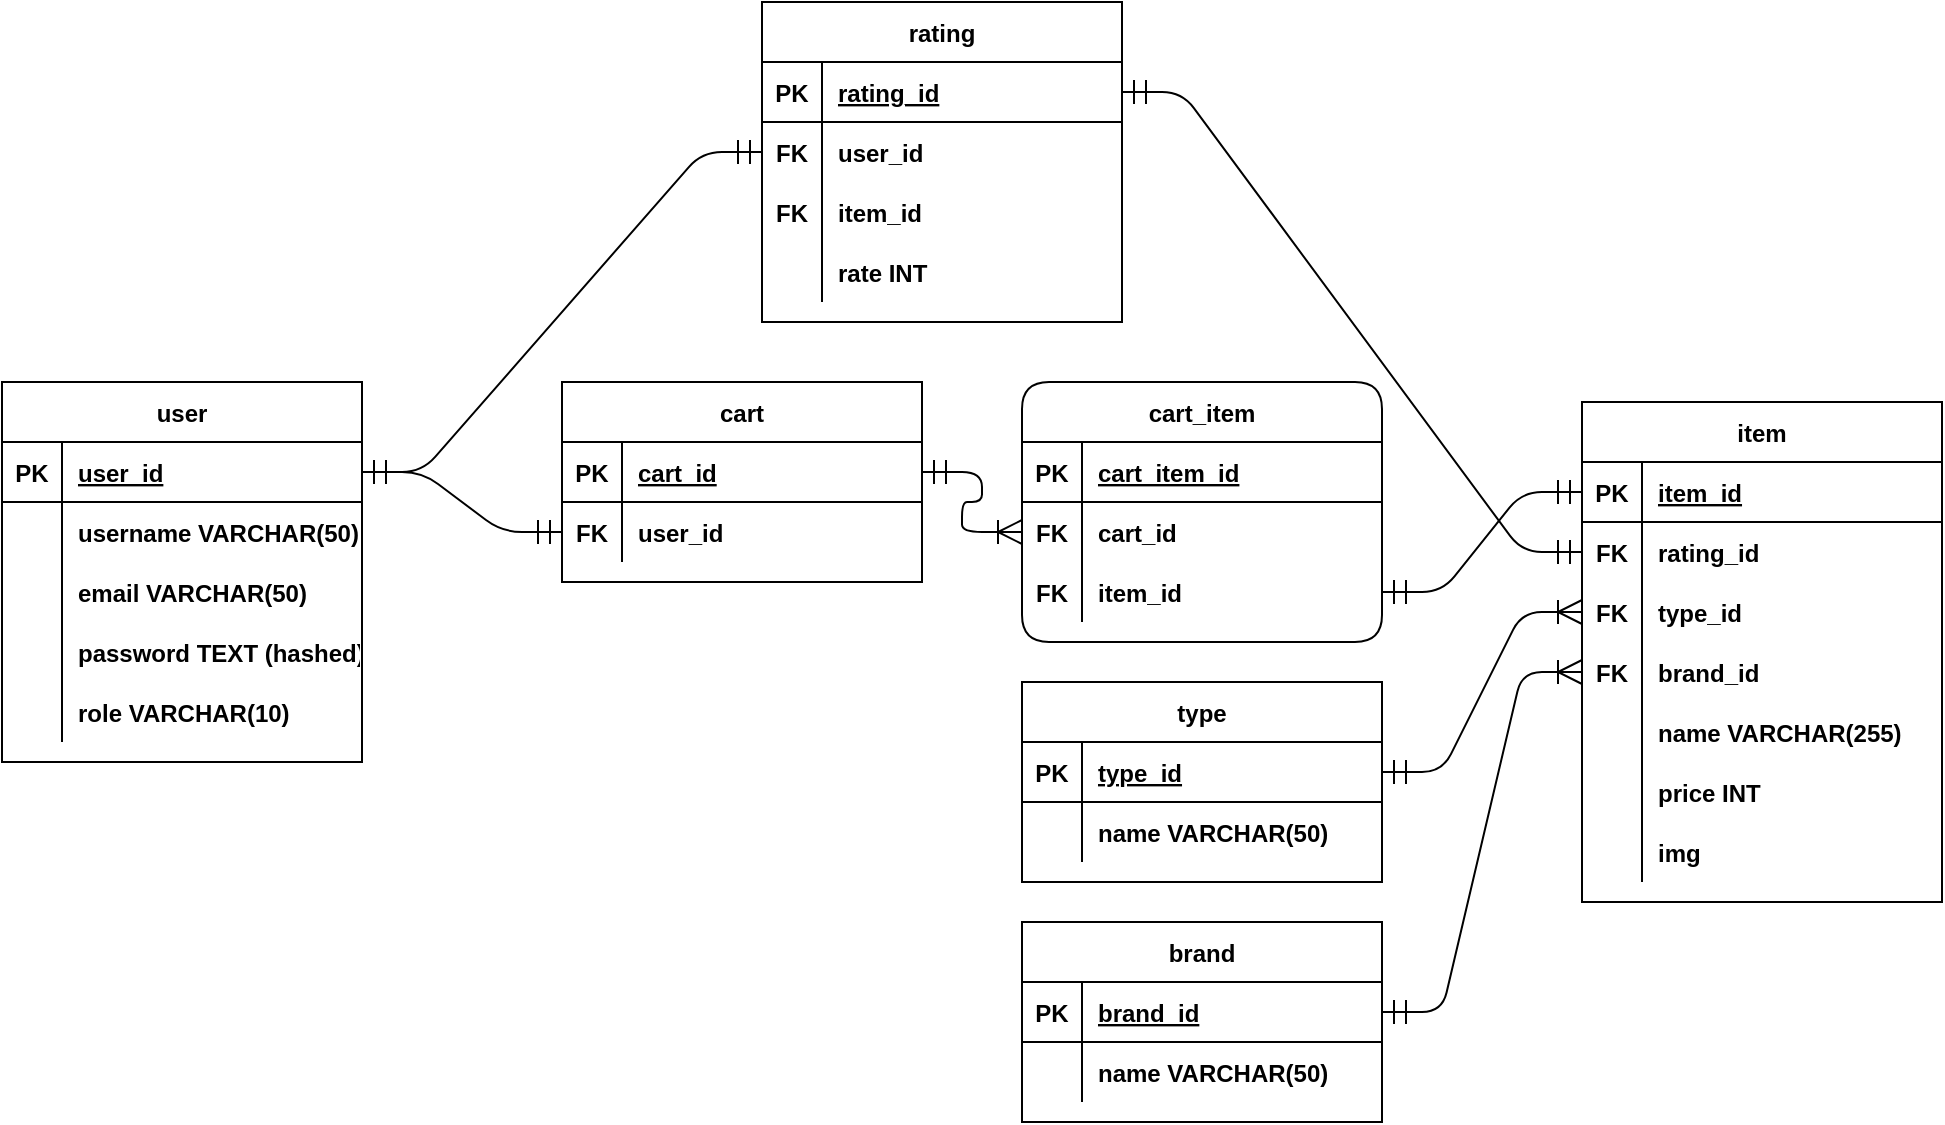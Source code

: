 <mxfile version="20.3.6" type="browser"><diagram id="WquXvHkz-hqeUub7q_C7" name="Page-1"><mxGraphModel dx="1350" dy="794" grid="1" gridSize="10" guides="1" tooltips="1" connect="1" arrows="1" fold="1" page="1" pageScale="1" pageWidth="850" pageHeight="1100" math="0" shadow="0"><root><mxCell id="0"/><mxCell id="1" parent="0"/><mxCell id="UrO9VAjFGuSSHRgfXDkb-71" value="user" style="shape=table;startSize=30;container=1;collapsible=1;childLayout=tableLayout;fixedRows=1;rowLines=0;fontStyle=1;align=center;resizeLast=1;" parent="1" vertex="1"><mxGeometry x="260" y="480" width="180" height="190" as="geometry"/></mxCell><mxCell id="UrO9VAjFGuSSHRgfXDkb-72" value="" style="shape=tableRow;horizontal=0;startSize=0;swimlaneHead=0;swimlaneBody=0;fillColor=none;collapsible=0;dropTarget=0;points=[[0,0.5],[1,0.5]];portConstraint=eastwest;top=0;left=0;right=0;bottom=1;" parent="UrO9VAjFGuSSHRgfXDkb-71" vertex="1"><mxGeometry y="30" width="180" height="30" as="geometry"/></mxCell><mxCell id="UrO9VAjFGuSSHRgfXDkb-73" value="PK" style="shape=partialRectangle;connectable=0;fillColor=none;top=0;left=0;bottom=0;right=0;fontStyle=1;overflow=hidden;" parent="UrO9VAjFGuSSHRgfXDkb-72" vertex="1"><mxGeometry width="30" height="30" as="geometry"><mxRectangle width="30" height="30" as="alternateBounds"/></mxGeometry></mxCell><mxCell id="UrO9VAjFGuSSHRgfXDkb-74" value="user_id" style="shape=partialRectangle;connectable=0;fillColor=none;top=0;left=0;bottom=0;right=0;align=left;spacingLeft=6;fontStyle=5;overflow=hidden;" parent="UrO9VAjFGuSSHRgfXDkb-72" vertex="1"><mxGeometry x="30" width="150" height="30" as="geometry"><mxRectangle width="150" height="30" as="alternateBounds"/></mxGeometry></mxCell><mxCell id="UrO9VAjFGuSSHRgfXDkb-75" value="" style="shape=tableRow;horizontal=0;startSize=0;swimlaneHead=0;swimlaneBody=0;fillColor=none;collapsible=0;dropTarget=0;points=[[0,0.5],[1,0.5]];portConstraint=eastwest;top=0;left=0;right=0;bottom=0;" parent="UrO9VAjFGuSSHRgfXDkb-71" vertex="1"><mxGeometry y="60" width="180" height="30" as="geometry"/></mxCell><mxCell id="UrO9VAjFGuSSHRgfXDkb-76" value="" style="shape=partialRectangle;connectable=0;fillColor=none;top=0;left=0;bottom=0;right=0;editable=1;overflow=hidden;" parent="UrO9VAjFGuSSHRgfXDkb-75" vertex="1"><mxGeometry width="30" height="30" as="geometry"><mxRectangle width="30" height="30" as="alternateBounds"/></mxGeometry></mxCell><mxCell id="UrO9VAjFGuSSHRgfXDkb-77" value="username VARCHAR(50)" style="shape=partialRectangle;connectable=0;fillColor=none;top=0;left=0;bottom=0;right=0;align=left;spacingLeft=6;overflow=hidden;fontStyle=1" parent="UrO9VAjFGuSSHRgfXDkb-75" vertex="1"><mxGeometry x="30" width="150" height="30" as="geometry"><mxRectangle width="150" height="30" as="alternateBounds"/></mxGeometry></mxCell><mxCell id="UrO9VAjFGuSSHRgfXDkb-78" value="" style="shape=tableRow;horizontal=0;startSize=0;swimlaneHead=0;swimlaneBody=0;fillColor=none;collapsible=0;dropTarget=0;points=[[0,0.5],[1,0.5]];portConstraint=eastwest;top=0;left=0;right=0;bottom=0;" parent="UrO9VAjFGuSSHRgfXDkb-71" vertex="1"><mxGeometry y="90" width="180" height="30" as="geometry"/></mxCell><mxCell id="UrO9VAjFGuSSHRgfXDkb-79" value="" style="shape=partialRectangle;connectable=0;fillColor=none;top=0;left=0;bottom=0;right=0;editable=1;overflow=hidden;" parent="UrO9VAjFGuSSHRgfXDkb-78" vertex="1"><mxGeometry width="30" height="30" as="geometry"><mxRectangle width="30" height="30" as="alternateBounds"/></mxGeometry></mxCell><mxCell id="UrO9VAjFGuSSHRgfXDkb-80" value="email VARCHAR(50)" style="shape=partialRectangle;connectable=0;fillColor=none;top=0;left=0;bottom=0;right=0;align=left;spacingLeft=6;overflow=hidden;fontStyle=1" parent="UrO9VAjFGuSSHRgfXDkb-78" vertex="1"><mxGeometry x="30" width="150" height="30" as="geometry"><mxRectangle width="150" height="30" as="alternateBounds"/></mxGeometry></mxCell><mxCell id="UrO9VAjFGuSSHRgfXDkb-81" value="" style="shape=tableRow;horizontal=0;startSize=0;swimlaneHead=0;swimlaneBody=0;fillColor=none;collapsible=0;dropTarget=0;points=[[0,0.5],[1,0.5]];portConstraint=eastwest;top=0;left=0;right=0;bottom=0;" parent="UrO9VAjFGuSSHRgfXDkb-71" vertex="1"><mxGeometry y="120" width="180" height="30" as="geometry"/></mxCell><mxCell id="UrO9VAjFGuSSHRgfXDkb-82" value="" style="shape=partialRectangle;connectable=0;fillColor=none;top=0;left=0;bottom=0;right=0;editable=1;overflow=hidden;" parent="UrO9VAjFGuSSHRgfXDkb-81" vertex="1"><mxGeometry width="30" height="30" as="geometry"><mxRectangle width="30" height="30" as="alternateBounds"/></mxGeometry></mxCell><mxCell id="UrO9VAjFGuSSHRgfXDkb-83" value="password TEXT (hashed)" style="shape=partialRectangle;connectable=0;fillColor=none;top=0;left=0;bottom=0;right=0;align=left;spacingLeft=6;overflow=hidden;fontStyle=1" parent="UrO9VAjFGuSSHRgfXDkb-81" vertex="1"><mxGeometry x="30" width="150" height="30" as="geometry"><mxRectangle width="150" height="30" as="alternateBounds"/></mxGeometry></mxCell><mxCell id="UrO9VAjFGuSSHRgfXDkb-175" value="" style="shape=tableRow;horizontal=0;startSize=0;swimlaneHead=0;swimlaneBody=0;fillColor=none;collapsible=0;dropTarget=0;points=[[0,0.5],[1,0.5]];portConstraint=eastwest;top=0;left=0;right=0;bottom=0;" parent="UrO9VAjFGuSSHRgfXDkb-71" vertex="1"><mxGeometry y="150" width="180" height="30" as="geometry"/></mxCell><mxCell id="UrO9VAjFGuSSHRgfXDkb-176" value="" style="shape=partialRectangle;connectable=0;fillColor=none;top=0;left=0;bottom=0;right=0;editable=1;overflow=hidden;" parent="UrO9VAjFGuSSHRgfXDkb-175" vertex="1"><mxGeometry width="30" height="30" as="geometry"><mxRectangle width="30" height="30" as="alternateBounds"/></mxGeometry></mxCell><mxCell id="UrO9VAjFGuSSHRgfXDkb-177" value="role VARCHAR(10)" style="shape=partialRectangle;connectable=0;fillColor=none;top=0;left=0;bottom=0;right=0;align=left;spacingLeft=6;overflow=hidden;fontStyle=1" parent="UrO9VAjFGuSSHRgfXDkb-175" vertex="1"><mxGeometry x="30" width="150" height="30" as="geometry"><mxRectangle width="150" height="30" as="alternateBounds"/></mxGeometry></mxCell><mxCell id="UrO9VAjFGuSSHRgfXDkb-97" value="cart" style="shape=table;startSize=30;container=1;collapsible=1;childLayout=tableLayout;fixedRows=1;rowLines=0;fontStyle=1;align=center;resizeLast=1;" parent="1" vertex="1"><mxGeometry x="540" y="480" width="180" height="100" as="geometry"/></mxCell><mxCell id="UrO9VAjFGuSSHRgfXDkb-98" value="" style="shape=tableRow;horizontal=0;startSize=0;swimlaneHead=0;swimlaneBody=0;fillColor=none;collapsible=0;dropTarget=0;points=[[0,0.5],[1,0.5]];portConstraint=eastwest;top=0;left=0;right=0;bottom=1;" parent="UrO9VAjFGuSSHRgfXDkb-97" vertex="1"><mxGeometry y="30" width="180" height="30" as="geometry"/></mxCell><mxCell id="UrO9VAjFGuSSHRgfXDkb-99" value="PK" style="shape=partialRectangle;connectable=0;fillColor=none;top=0;left=0;bottom=0;right=0;fontStyle=1;overflow=hidden;" parent="UrO9VAjFGuSSHRgfXDkb-98" vertex="1"><mxGeometry width="30" height="30" as="geometry"><mxRectangle width="30" height="30" as="alternateBounds"/></mxGeometry></mxCell><mxCell id="UrO9VAjFGuSSHRgfXDkb-100" value="cart_id" style="shape=partialRectangle;connectable=0;fillColor=none;top=0;left=0;bottom=0;right=0;align=left;spacingLeft=6;fontStyle=5;overflow=hidden;" parent="UrO9VAjFGuSSHRgfXDkb-98" vertex="1"><mxGeometry x="30" width="150" height="30" as="geometry"><mxRectangle width="150" height="30" as="alternateBounds"/></mxGeometry></mxCell><mxCell id="UrO9VAjFGuSSHRgfXDkb-101" value="" style="shape=tableRow;horizontal=0;startSize=0;swimlaneHead=0;swimlaneBody=0;fillColor=none;collapsible=0;dropTarget=0;points=[[0,0.5],[1,0.5]];portConstraint=eastwest;top=0;left=0;right=0;bottom=0;fontStyle=1" parent="UrO9VAjFGuSSHRgfXDkb-97" vertex="1"><mxGeometry y="60" width="180" height="30" as="geometry"/></mxCell><mxCell id="UrO9VAjFGuSSHRgfXDkb-102" value="FK" style="shape=partialRectangle;connectable=0;fillColor=none;top=0;left=0;bottom=0;right=0;editable=1;overflow=hidden;fontStyle=1" parent="UrO9VAjFGuSSHRgfXDkb-101" vertex="1"><mxGeometry width="30" height="30" as="geometry"><mxRectangle width="30" height="30" as="alternateBounds"/></mxGeometry></mxCell><mxCell id="UrO9VAjFGuSSHRgfXDkb-103" value="user_id" style="shape=partialRectangle;connectable=0;fillColor=none;top=0;left=0;bottom=0;right=0;align=left;spacingLeft=6;overflow=hidden;fontStyle=1" parent="UrO9VAjFGuSSHRgfXDkb-101" vertex="1"><mxGeometry x="30" width="150" height="30" as="geometry"><mxRectangle width="150" height="30" as="alternateBounds"/></mxGeometry></mxCell><mxCell id="UrO9VAjFGuSSHRgfXDkb-113" value="item" style="shape=table;startSize=30;container=1;collapsible=1;childLayout=tableLayout;fixedRows=1;rowLines=0;fontStyle=1;align=center;resizeLast=1;" parent="1" vertex="1"><mxGeometry x="1050" y="490" width="180" height="250" as="geometry"/></mxCell><mxCell id="UrO9VAjFGuSSHRgfXDkb-114" value="" style="shape=tableRow;horizontal=0;startSize=0;swimlaneHead=0;swimlaneBody=0;fillColor=none;collapsible=0;dropTarget=0;points=[[0,0.5],[1,0.5]];portConstraint=eastwest;top=0;left=0;right=0;bottom=1;" parent="UrO9VAjFGuSSHRgfXDkb-113" vertex="1"><mxGeometry y="30" width="180" height="30" as="geometry"/></mxCell><mxCell id="UrO9VAjFGuSSHRgfXDkb-115" value="PK" style="shape=partialRectangle;connectable=0;fillColor=none;top=0;left=0;bottom=0;right=0;fontStyle=1;overflow=hidden;" parent="UrO9VAjFGuSSHRgfXDkb-114" vertex="1"><mxGeometry width="30.0" height="30" as="geometry"><mxRectangle width="30.0" height="30" as="alternateBounds"/></mxGeometry></mxCell><mxCell id="UrO9VAjFGuSSHRgfXDkb-116" value="item_id" style="shape=partialRectangle;connectable=0;fillColor=none;top=0;left=0;bottom=0;right=0;align=left;spacingLeft=6;fontStyle=5;overflow=hidden;" parent="UrO9VAjFGuSSHRgfXDkb-114" vertex="1"><mxGeometry x="30.0" width="150.0" height="30" as="geometry"><mxRectangle width="150.0" height="30" as="alternateBounds"/></mxGeometry></mxCell><mxCell id="UrO9VAjFGuSSHRgfXDkb-123" value="" style="shape=tableRow;horizontal=0;startSize=0;swimlaneHead=0;swimlaneBody=0;fillColor=none;collapsible=0;dropTarget=0;points=[[0,0.5],[1,0.5]];portConstraint=eastwest;top=0;left=0;right=0;bottom=0;" parent="UrO9VAjFGuSSHRgfXDkb-113" vertex="1"><mxGeometry y="60" width="180" height="30" as="geometry"/></mxCell><mxCell id="UrO9VAjFGuSSHRgfXDkb-124" value="FK" style="shape=partialRectangle;connectable=0;fillColor=none;top=0;left=0;bottom=0;right=0;editable=1;overflow=hidden;fontStyle=1" parent="UrO9VAjFGuSSHRgfXDkb-123" vertex="1"><mxGeometry width="30.0" height="30" as="geometry"><mxRectangle width="30.0" height="30" as="alternateBounds"/></mxGeometry></mxCell><mxCell id="UrO9VAjFGuSSHRgfXDkb-125" value="rating_id" style="shape=partialRectangle;connectable=0;fillColor=none;top=0;left=0;bottom=0;right=0;align=left;spacingLeft=6;overflow=hidden;fontStyle=1" parent="UrO9VAjFGuSSHRgfXDkb-123" vertex="1"><mxGeometry x="30.0" width="150.0" height="30" as="geometry"><mxRectangle width="150.0" height="30" as="alternateBounds"/></mxGeometry></mxCell><mxCell id="UrO9VAjFGuSSHRgfXDkb-181" value="" style="shape=tableRow;horizontal=0;startSize=0;swimlaneHead=0;swimlaneBody=0;fillColor=none;collapsible=0;dropTarget=0;points=[[0,0.5],[1,0.5]];portConstraint=eastwest;top=0;left=0;right=0;bottom=0;" parent="UrO9VAjFGuSSHRgfXDkb-113" vertex="1"><mxGeometry y="90" width="180" height="30" as="geometry"/></mxCell><mxCell id="UrO9VAjFGuSSHRgfXDkb-182" value="FK" style="shape=partialRectangle;connectable=0;fillColor=none;top=0;left=0;bottom=0;right=0;editable=1;overflow=hidden;fontStyle=1" parent="UrO9VAjFGuSSHRgfXDkb-181" vertex="1"><mxGeometry width="30.0" height="30" as="geometry"><mxRectangle width="30.0" height="30" as="alternateBounds"/></mxGeometry></mxCell><mxCell id="UrO9VAjFGuSSHRgfXDkb-183" value="type_id" style="shape=partialRectangle;connectable=0;fillColor=none;top=0;left=0;bottom=0;right=0;align=left;spacingLeft=6;overflow=hidden;fontStyle=1" parent="UrO9VAjFGuSSHRgfXDkb-181" vertex="1"><mxGeometry x="30.0" width="150.0" height="30" as="geometry"><mxRectangle width="150.0" height="30" as="alternateBounds"/></mxGeometry></mxCell><mxCell id="UrO9VAjFGuSSHRgfXDkb-184" value="" style="shape=tableRow;horizontal=0;startSize=0;swimlaneHead=0;swimlaneBody=0;fillColor=none;collapsible=0;dropTarget=0;points=[[0,0.5],[1,0.5]];portConstraint=eastwest;top=0;left=0;right=0;bottom=0;" parent="UrO9VAjFGuSSHRgfXDkb-113" vertex="1"><mxGeometry y="120" width="180" height="30" as="geometry"/></mxCell><mxCell id="UrO9VAjFGuSSHRgfXDkb-185" value="FK" style="shape=partialRectangle;connectable=0;fillColor=none;top=0;left=0;bottom=0;right=0;editable=1;overflow=hidden;fontStyle=1" parent="UrO9VAjFGuSSHRgfXDkb-184" vertex="1"><mxGeometry width="30.0" height="30" as="geometry"><mxRectangle width="30.0" height="30" as="alternateBounds"/></mxGeometry></mxCell><mxCell id="UrO9VAjFGuSSHRgfXDkb-186" value="brand_id" style="shape=partialRectangle;connectable=0;fillColor=none;top=0;left=0;bottom=0;right=0;align=left;spacingLeft=6;overflow=hidden;fontStyle=1" parent="UrO9VAjFGuSSHRgfXDkb-184" vertex="1"><mxGeometry x="30.0" width="150.0" height="30" as="geometry"><mxRectangle width="150.0" height="30" as="alternateBounds"/></mxGeometry></mxCell><mxCell id="UrO9VAjFGuSSHRgfXDkb-117" value="" style="shape=tableRow;horizontal=0;startSize=0;swimlaneHead=0;swimlaneBody=0;fillColor=none;collapsible=0;dropTarget=0;points=[[0,0.5],[1,0.5]];portConstraint=eastwest;top=0;left=0;right=0;bottom=0;" parent="UrO9VAjFGuSSHRgfXDkb-113" vertex="1"><mxGeometry y="150" width="180" height="30" as="geometry"/></mxCell><mxCell id="UrO9VAjFGuSSHRgfXDkb-118" value="" style="shape=partialRectangle;connectable=0;fillColor=none;top=0;left=0;bottom=0;right=0;editable=1;overflow=hidden;" parent="UrO9VAjFGuSSHRgfXDkb-117" vertex="1"><mxGeometry width="30.0" height="30" as="geometry"><mxRectangle width="30.0" height="30" as="alternateBounds"/></mxGeometry></mxCell><mxCell id="UrO9VAjFGuSSHRgfXDkb-119" value="name VARCHAR(255)" style="shape=partialRectangle;connectable=0;fillColor=none;top=0;left=0;bottom=0;right=0;align=left;spacingLeft=6;overflow=hidden;fontStyle=1" parent="UrO9VAjFGuSSHRgfXDkb-117" vertex="1"><mxGeometry x="30.0" width="150.0" height="30" as="geometry"><mxRectangle width="150.0" height="30" as="alternateBounds"/></mxGeometry></mxCell><mxCell id="UrO9VAjFGuSSHRgfXDkb-120" value="" style="shape=tableRow;horizontal=0;startSize=0;swimlaneHead=0;swimlaneBody=0;fillColor=none;collapsible=0;dropTarget=0;points=[[0,0.5],[1,0.5]];portConstraint=eastwest;top=0;left=0;right=0;bottom=0;" parent="UrO9VAjFGuSSHRgfXDkb-113" vertex="1"><mxGeometry y="180" width="180" height="30" as="geometry"/></mxCell><mxCell id="UrO9VAjFGuSSHRgfXDkb-121" value="" style="shape=partialRectangle;connectable=0;fillColor=none;top=0;left=0;bottom=0;right=0;editable=1;overflow=hidden;" parent="UrO9VAjFGuSSHRgfXDkb-120" vertex="1"><mxGeometry width="30.0" height="30" as="geometry"><mxRectangle width="30.0" height="30" as="alternateBounds"/></mxGeometry></mxCell><mxCell id="UrO9VAjFGuSSHRgfXDkb-122" value="price INT" style="shape=partialRectangle;connectable=0;fillColor=none;top=0;left=0;bottom=0;right=0;align=left;spacingLeft=6;overflow=hidden;fontStyle=1" parent="UrO9VAjFGuSSHRgfXDkb-120" vertex="1"><mxGeometry x="30.0" width="150.0" height="30" as="geometry"><mxRectangle width="150.0" height="30" as="alternateBounds"/></mxGeometry></mxCell><mxCell id="UrO9VAjFGuSSHRgfXDkb-178" value="" style="shape=tableRow;horizontal=0;startSize=0;swimlaneHead=0;swimlaneBody=0;fillColor=none;collapsible=0;dropTarget=0;points=[[0,0.5],[1,0.5]];portConstraint=eastwest;top=0;left=0;right=0;bottom=0;" parent="UrO9VAjFGuSSHRgfXDkb-113" vertex="1"><mxGeometry y="210" width="180" height="30" as="geometry"/></mxCell><mxCell id="UrO9VAjFGuSSHRgfXDkb-179" value="" style="shape=partialRectangle;connectable=0;fillColor=none;top=0;left=0;bottom=0;right=0;editable=1;overflow=hidden;" parent="UrO9VAjFGuSSHRgfXDkb-178" vertex="1"><mxGeometry width="30.0" height="30" as="geometry"><mxRectangle width="30.0" height="30" as="alternateBounds"/></mxGeometry></mxCell><mxCell id="UrO9VAjFGuSSHRgfXDkb-180" value="img" style="shape=partialRectangle;connectable=0;fillColor=none;top=0;left=0;bottom=0;right=0;align=left;spacingLeft=6;overflow=hidden;fontStyle=1" parent="UrO9VAjFGuSSHRgfXDkb-178" vertex="1"><mxGeometry x="30.0" width="150.0" height="30" as="geometry"><mxRectangle width="150.0" height="30" as="alternateBounds"/></mxGeometry></mxCell><mxCell id="UrO9VAjFGuSSHRgfXDkb-126" value="brand" style="shape=table;startSize=30;container=1;collapsible=1;childLayout=tableLayout;fixedRows=1;rowLines=0;fontStyle=1;align=center;resizeLast=1;" parent="1" vertex="1"><mxGeometry x="770" y="750" width="180" height="100" as="geometry"/></mxCell><mxCell id="UrO9VAjFGuSSHRgfXDkb-127" value="" style="shape=tableRow;horizontal=0;startSize=0;swimlaneHead=0;swimlaneBody=0;fillColor=none;collapsible=0;dropTarget=0;points=[[0,0.5],[1,0.5]];portConstraint=eastwest;top=0;left=0;right=0;bottom=1;" parent="UrO9VAjFGuSSHRgfXDkb-126" vertex="1"><mxGeometry y="30" width="180" height="30" as="geometry"/></mxCell><mxCell id="UrO9VAjFGuSSHRgfXDkb-128" value="PK" style="shape=partialRectangle;connectable=0;fillColor=none;top=0;left=0;bottom=0;right=0;fontStyle=1;overflow=hidden;" parent="UrO9VAjFGuSSHRgfXDkb-127" vertex="1"><mxGeometry width="30" height="30" as="geometry"><mxRectangle width="30" height="30" as="alternateBounds"/></mxGeometry></mxCell><mxCell id="UrO9VAjFGuSSHRgfXDkb-129" value="brand_id" style="shape=partialRectangle;connectable=0;fillColor=none;top=0;left=0;bottom=0;right=0;align=left;spacingLeft=6;fontStyle=5;overflow=hidden;" parent="UrO9VAjFGuSSHRgfXDkb-127" vertex="1"><mxGeometry x="30" width="150" height="30" as="geometry"><mxRectangle width="150" height="30" as="alternateBounds"/></mxGeometry></mxCell><mxCell id="UrO9VAjFGuSSHRgfXDkb-133" value="" style="shape=tableRow;horizontal=0;startSize=0;swimlaneHead=0;swimlaneBody=0;fillColor=none;collapsible=0;dropTarget=0;points=[[0,0.5],[1,0.5]];portConstraint=eastwest;top=0;left=0;right=0;bottom=0;" parent="UrO9VAjFGuSSHRgfXDkb-126" vertex="1"><mxGeometry y="60" width="180" height="30" as="geometry"/></mxCell><mxCell id="UrO9VAjFGuSSHRgfXDkb-134" value="" style="shape=partialRectangle;connectable=0;fillColor=none;top=0;left=0;bottom=0;right=0;editable=1;overflow=hidden;" parent="UrO9VAjFGuSSHRgfXDkb-133" vertex="1"><mxGeometry width="30" height="30" as="geometry"><mxRectangle width="30" height="30" as="alternateBounds"/></mxGeometry></mxCell><mxCell id="UrO9VAjFGuSSHRgfXDkb-135" value="name VARCHAR(50)" style="shape=partialRectangle;connectable=0;fillColor=none;top=0;left=0;bottom=0;right=0;align=left;spacingLeft=6;overflow=hidden;fontStyle=1" parent="UrO9VAjFGuSSHRgfXDkb-133" vertex="1"><mxGeometry x="30" width="150" height="30" as="geometry"><mxRectangle width="150" height="30" as="alternateBounds"/></mxGeometry></mxCell><mxCell id="UrO9VAjFGuSSHRgfXDkb-139" value="type" style="shape=table;startSize=30;container=1;collapsible=1;childLayout=tableLayout;fixedRows=1;rowLines=0;fontStyle=1;align=center;resizeLast=1;" parent="1" vertex="1"><mxGeometry x="770" y="630" width="180" height="100" as="geometry"/></mxCell><mxCell id="UrO9VAjFGuSSHRgfXDkb-140" value="" style="shape=tableRow;horizontal=0;startSize=0;swimlaneHead=0;swimlaneBody=0;fillColor=none;collapsible=0;dropTarget=0;points=[[0,0.5],[1,0.5]];portConstraint=eastwest;top=0;left=0;right=0;bottom=1;" parent="UrO9VAjFGuSSHRgfXDkb-139" vertex="1"><mxGeometry y="30" width="180" height="30" as="geometry"/></mxCell><mxCell id="UrO9VAjFGuSSHRgfXDkb-141" value="PK" style="shape=partialRectangle;connectable=0;fillColor=none;top=0;left=0;bottom=0;right=0;fontStyle=1;overflow=hidden;" parent="UrO9VAjFGuSSHRgfXDkb-140" vertex="1"><mxGeometry width="30" height="30" as="geometry"><mxRectangle width="30" height="30" as="alternateBounds"/></mxGeometry></mxCell><mxCell id="UrO9VAjFGuSSHRgfXDkb-142" value="type_id" style="shape=partialRectangle;connectable=0;fillColor=none;top=0;left=0;bottom=0;right=0;align=left;spacingLeft=6;fontStyle=5;overflow=hidden;" parent="UrO9VAjFGuSSHRgfXDkb-140" vertex="1"><mxGeometry x="30" width="150" height="30" as="geometry"><mxRectangle width="150" height="30" as="alternateBounds"/></mxGeometry></mxCell><mxCell id="UrO9VAjFGuSSHRgfXDkb-143" value="" style="shape=tableRow;horizontal=0;startSize=0;swimlaneHead=0;swimlaneBody=0;fillColor=none;collapsible=0;dropTarget=0;points=[[0,0.5],[1,0.5]];portConstraint=eastwest;top=0;left=0;right=0;bottom=0;" parent="UrO9VAjFGuSSHRgfXDkb-139" vertex="1"><mxGeometry y="60" width="180" height="30" as="geometry"/></mxCell><mxCell id="UrO9VAjFGuSSHRgfXDkb-144" value="" style="shape=partialRectangle;connectable=0;fillColor=none;top=0;left=0;bottom=0;right=0;editable=1;overflow=hidden;" parent="UrO9VAjFGuSSHRgfXDkb-143" vertex="1"><mxGeometry width="30" height="30" as="geometry"><mxRectangle width="30" height="30" as="alternateBounds"/></mxGeometry></mxCell><mxCell id="UrO9VAjFGuSSHRgfXDkb-145" value="name VARCHAR(50)" style="shape=partialRectangle;connectable=0;fillColor=none;top=0;left=0;bottom=0;right=0;align=left;spacingLeft=6;overflow=hidden;fontStyle=1" parent="UrO9VAjFGuSSHRgfXDkb-143" vertex="1"><mxGeometry x="30" width="150" height="30" as="geometry"><mxRectangle width="150" height="30" as="alternateBounds"/></mxGeometry></mxCell><mxCell id="UrO9VAjFGuSSHRgfXDkb-154" value="" style="edgeStyle=entityRelationEdgeStyle;fontSize=12;html=1;endArrow=ERmandOne;startArrow=ERmandOne;rounded=1;startSize=10;endSize=10;entryX=0;entryY=0.5;entryDx=0;entryDy=0;endFill=0;exitX=1;exitY=0.5;exitDx=0;exitDy=0;" parent="1" source="UrO9VAjFGuSSHRgfXDkb-72" target="UrO9VAjFGuSSHRgfXDkb-101" edge="1"><mxGeometry width="100" height="100" relative="1" as="geometry"><mxPoint x="440" y="555" as="sourcePoint"/><mxPoint x="540" y="560" as="targetPoint"/></mxGeometry></mxCell><mxCell id="UrO9VAjFGuSSHRgfXDkb-187" value="" style="edgeStyle=entityRelationEdgeStyle;fontSize=12;html=1;endArrow=ERoneToMany;startArrow=ERmandOne;rounded=1;startSize=10;endSize=10;entryX=0;entryY=0.5;entryDx=0;entryDy=0;exitX=1;exitY=0.5;exitDx=0;exitDy=0;" parent="1" source="UrO9VAjFGuSSHRgfXDkb-127" target="UrO9VAjFGuSSHRgfXDkb-184" edge="1"><mxGeometry width="100" height="100" relative="1" as="geometry"><mxPoint x="880" y="740" as="sourcePoint"/><mxPoint x="980" y="640" as="targetPoint"/></mxGeometry></mxCell><mxCell id="UrO9VAjFGuSSHRgfXDkb-188" value="" style="edgeStyle=entityRelationEdgeStyle;fontSize=12;html=1;endArrow=ERoneToMany;startArrow=ERmandOne;rounded=1;startSize=10;endSize=10;entryX=0;entryY=0.5;entryDx=0;entryDy=0;exitX=1;exitY=0.5;exitDx=0;exitDy=0;" parent="1" source="UrO9VAjFGuSSHRgfXDkb-140" target="UrO9VAjFGuSSHRgfXDkb-181" edge="1"><mxGeometry width="100" height="100" relative="1" as="geometry"><mxPoint x="990" y="725" as="sourcePoint"/><mxPoint x="1040" y="595" as="targetPoint"/></mxGeometry></mxCell><mxCell id="UrO9VAjFGuSSHRgfXDkb-200" value="cart_item" style="shape=table;startSize=30;container=1;collapsible=1;childLayout=tableLayout;fixedRows=1;rowLines=0;fontStyle=1;align=center;resizeLast=1;rounded=1;shadow=0;" parent="1" vertex="1"><mxGeometry x="770" y="480" width="180" height="130" as="geometry"/></mxCell><mxCell id="UrO9VAjFGuSSHRgfXDkb-201" value="" style="shape=tableRow;horizontal=0;startSize=0;swimlaneHead=0;swimlaneBody=0;fillColor=none;collapsible=0;dropTarget=0;points=[[0,0.5],[1,0.5]];portConstraint=eastwest;top=0;left=0;right=0;bottom=1;" parent="UrO9VAjFGuSSHRgfXDkb-200" vertex="1"><mxGeometry y="30" width="180" height="30" as="geometry"/></mxCell><mxCell id="UrO9VAjFGuSSHRgfXDkb-202" value="PK" style="shape=partialRectangle;connectable=0;fillColor=none;top=0;left=0;bottom=0;right=0;fontStyle=1;overflow=hidden;" parent="UrO9VAjFGuSSHRgfXDkb-201" vertex="1"><mxGeometry width="30" height="30" as="geometry"><mxRectangle width="30" height="30" as="alternateBounds"/></mxGeometry></mxCell><mxCell id="UrO9VAjFGuSSHRgfXDkb-203" value="cart_item_id" style="shape=partialRectangle;connectable=0;fillColor=none;top=0;left=0;bottom=0;right=0;align=left;spacingLeft=6;fontStyle=5;overflow=hidden;" parent="UrO9VAjFGuSSHRgfXDkb-201" vertex="1"><mxGeometry x="30" width="150" height="30" as="geometry"><mxRectangle width="150" height="30" as="alternateBounds"/></mxGeometry></mxCell><mxCell id="UrO9VAjFGuSSHRgfXDkb-204" value="" style="shape=tableRow;horizontal=0;startSize=0;swimlaneHead=0;swimlaneBody=0;fillColor=none;collapsible=0;dropTarget=0;points=[[0,0.5],[1,0.5]];portConstraint=eastwest;top=0;left=0;right=0;bottom=0;fontStyle=1" parent="UrO9VAjFGuSSHRgfXDkb-200" vertex="1"><mxGeometry y="60" width="180" height="30" as="geometry"/></mxCell><mxCell id="UrO9VAjFGuSSHRgfXDkb-205" value="FK" style="shape=partialRectangle;connectable=0;fillColor=none;top=0;left=0;bottom=0;right=0;editable=1;overflow=hidden;fontStyle=1" parent="UrO9VAjFGuSSHRgfXDkb-204" vertex="1"><mxGeometry width="30" height="30" as="geometry"><mxRectangle width="30" height="30" as="alternateBounds"/></mxGeometry></mxCell><mxCell id="UrO9VAjFGuSSHRgfXDkb-206" value="cart_id" style="shape=partialRectangle;connectable=0;fillColor=none;top=0;left=0;bottom=0;right=0;align=left;spacingLeft=6;overflow=hidden;fontStyle=1" parent="UrO9VAjFGuSSHRgfXDkb-204" vertex="1"><mxGeometry x="30" width="150" height="30" as="geometry"><mxRectangle width="150" height="30" as="alternateBounds"/></mxGeometry></mxCell><mxCell id="UrO9VAjFGuSSHRgfXDkb-207" value="" style="shape=tableRow;horizontal=0;startSize=0;swimlaneHead=0;swimlaneBody=0;fillColor=none;collapsible=0;dropTarget=0;points=[[0,0.5],[1,0.5]];portConstraint=eastwest;top=0;left=0;right=0;bottom=0;fontStyle=1" parent="UrO9VAjFGuSSHRgfXDkb-200" vertex="1"><mxGeometry y="90" width="180" height="30" as="geometry"/></mxCell><mxCell id="UrO9VAjFGuSSHRgfXDkb-208" value="FK" style="shape=partialRectangle;connectable=0;fillColor=none;top=0;left=0;bottom=0;right=0;editable=1;overflow=hidden;fontStyle=1" parent="UrO9VAjFGuSSHRgfXDkb-207" vertex="1"><mxGeometry width="30" height="30" as="geometry"><mxRectangle width="30" height="30" as="alternateBounds"/></mxGeometry></mxCell><mxCell id="UrO9VAjFGuSSHRgfXDkb-209" value="item_id" style="shape=partialRectangle;connectable=0;fillColor=none;top=0;left=0;bottom=0;right=0;align=left;spacingLeft=6;overflow=hidden;fontStyle=1" parent="UrO9VAjFGuSSHRgfXDkb-207" vertex="1"><mxGeometry x="30" width="150" height="30" as="geometry"><mxRectangle width="150" height="30" as="alternateBounds"/></mxGeometry></mxCell><mxCell id="UrO9VAjFGuSSHRgfXDkb-210" value="rating" style="shape=table;startSize=30;container=1;collapsible=1;childLayout=tableLayout;fixedRows=1;rowLines=0;fontStyle=1;align=center;resizeLast=1;" parent="1" vertex="1"><mxGeometry x="640" y="290" width="180" height="160" as="geometry"/></mxCell><mxCell id="UrO9VAjFGuSSHRgfXDkb-211" value="" style="shape=tableRow;horizontal=0;startSize=0;swimlaneHead=0;swimlaneBody=0;fillColor=none;collapsible=0;dropTarget=0;points=[[0,0.5],[1,0.5]];portConstraint=eastwest;top=0;left=0;right=0;bottom=1;" parent="UrO9VAjFGuSSHRgfXDkb-210" vertex="1"><mxGeometry y="30" width="180" height="30" as="geometry"/></mxCell><mxCell id="UrO9VAjFGuSSHRgfXDkb-212" value="PK" style="shape=partialRectangle;connectable=0;fillColor=none;top=0;left=0;bottom=0;right=0;fontStyle=1;overflow=hidden;" parent="UrO9VAjFGuSSHRgfXDkb-211" vertex="1"><mxGeometry width="30" height="30" as="geometry"><mxRectangle width="30" height="30" as="alternateBounds"/></mxGeometry></mxCell><mxCell id="UrO9VAjFGuSSHRgfXDkb-213" value="rating_id" style="shape=partialRectangle;connectable=0;fillColor=none;top=0;left=0;bottom=0;right=0;align=left;spacingLeft=6;fontStyle=5;overflow=hidden;" parent="UrO9VAjFGuSSHRgfXDkb-211" vertex="1"><mxGeometry x="30" width="150" height="30" as="geometry"><mxRectangle width="150" height="30" as="alternateBounds"/></mxGeometry></mxCell><mxCell id="UrO9VAjFGuSSHRgfXDkb-214" value="" style="shape=tableRow;horizontal=0;startSize=0;swimlaneHead=0;swimlaneBody=0;fillColor=none;collapsible=0;dropTarget=0;points=[[0,0.5],[1,0.5]];portConstraint=eastwest;top=0;left=0;right=0;bottom=0;fontStyle=1" parent="UrO9VAjFGuSSHRgfXDkb-210" vertex="1"><mxGeometry y="60" width="180" height="30" as="geometry"/></mxCell><mxCell id="UrO9VAjFGuSSHRgfXDkb-215" value="FK" style="shape=partialRectangle;connectable=0;fillColor=none;top=0;left=0;bottom=0;right=0;editable=1;overflow=hidden;fontStyle=1" parent="UrO9VAjFGuSSHRgfXDkb-214" vertex="1"><mxGeometry width="30" height="30" as="geometry"><mxRectangle width="30" height="30" as="alternateBounds"/></mxGeometry></mxCell><mxCell id="UrO9VAjFGuSSHRgfXDkb-216" value="user_id" style="shape=partialRectangle;connectable=0;fillColor=none;top=0;left=0;bottom=0;right=0;align=left;spacingLeft=6;overflow=hidden;fontStyle=1" parent="UrO9VAjFGuSSHRgfXDkb-214" vertex="1"><mxGeometry x="30" width="150" height="30" as="geometry"><mxRectangle width="150" height="30" as="alternateBounds"/></mxGeometry></mxCell><mxCell id="UrO9VAjFGuSSHRgfXDkb-217" value="" style="shape=tableRow;horizontal=0;startSize=0;swimlaneHead=0;swimlaneBody=0;fillColor=none;collapsible=0;dropTarget=0;points=[[0,0.5],[1,0.5]];portConstraint=eastwest;top=0;left=0;right=0;bottom=0;fontStyle=1" parent="UrO9VAjFGuSSHRgfXDkb-210" vertex="1"><mxGeometry y="90" width="180" height="30" as="geometry"/></mxCell><mxCell id="UrO9VAjFGuSSHRgfXDkb-218" value="FK" style="shape=partialRectangle;connectable=0;fillColor=none;top=0;left=0;bottom=0;right=0;editable=1;overflow=hidden;fontStyle=1" parent="UrO9VAjFGuSSHRgfXDkb-217" vertex="1"><mxGeometry width="30" height="30" as="geometry"><mxRectangle width="30" height="30" as="alternateBounds"/></mxGeometry></mxCell><mxCell id="UrO9VAjFGuSSHRgfXDkb-219" value="item_id" style="shape=partialRectangle;connectable=0;fillColor=none;top=0;left=0;bottom=0;right=0;align=left;spacingLeft=6;overflow=hidden;fontStyle=1" parent="UrO9VAjFGuSSHRgfXDkb-217" vertex="1"><mxGeometry x="30" width="150" height="30" as="geometry"><mxRectangle width="150" height="30" as="alternateBounds"/></mxGeometry></mxCell><mxCell id="UrO9VAjFGuSSHRgfXDkb-220" value="" style="shape=tableRow;horizontal=0;startSize=0;swimlaneHead=0;swimlaneBody=0;fillColor=none;collapsible=0;dropTarget=0;points=[[0,0.5],[1,0.5]];portConstraint=eastwest;top=0;left=0;right=0;bottom=0;fontStyle=1" parent="UrO9VAjFGuSSHRgfXDkb-210" vertex="1"><mxGeometry y="120" width="180" height="30" as="geometry"/></mxCell><mxCell id="UrO9VAjFGuSSHRgfXDkb-221" value="" style="shape=partialRectangle;connectable=0;fillColor=none;top=0;left=0;bottom=0;right=0;editable=1;overflow=hidden;fontStyle=1" parent="UrO9VAjFGuSSHRgfXDkb-220" vertex="1"><mxGeometry width="30" height="30" as="geometry"><mxRectangle width="30" height="30" as="alternateBounds"/></mxGeometry></mxCell><mxCell id="UrO9VAjFGuSSHRgfXDkb-222" value="rate INT" style="shape=partialRectangle;connectable=0;fillColor=none;top=0;left=0;bottom=0;right=0;align=left;spacingLeft=6;overflow=hidden;fontStyle=1" parent="UrO9VAjFGuSSHRgfXDkb-220" vertex="1"><mxGeometry x="30" width="150" height="30" as="geometry"><mxRectangle width="150" height="30" as="alternateBounds"/></mxGeometry></mxCell><mxCell id="UrO9VAjFGuSSHRgfXDkb-223" value="" style="edgeStyle=entityRelationEdgeStyle;fontSize=12;html=1;endArrow=ERmandOne;startArrow=ERmandOne;startSize=10;endSize=10;endFill=0;rounded=1;entryX=0;entryY=0.5;entryDx=0;entryDy=0;exitX=1;exitY=0.5;exitDx=0;exitDy=0;" parent="1" source="UrO9VAjFGuSSHRgfXDkb-72" target="UrO9VAjFGuSSHRgfXDkb-214" edge="1"><mxGeometry width="100" height="100" relative="1" as="geometry"><mxPoint x="450" y="250" as="sourcePoint"/><mxPoint x="520" y="410" as="targetPoint"/></mxGeometry></mxCell><mxCell id="UrO9VAjFGuSSHRgfXDkb-224" value="" style="edgeStyle=entityRelationEdgeStyle;fontSize=12;html=1;endArrow=ERmandOne;startArrow=ERmandOne;startSize=10;endSize=10;endFill=0;rounded=1;exitX=1;exitY=0.5;exitDx=0;exitDy=0;entryX=0;entryY=0.5;entryDx=0;entryDy=0;" parent="1" source="UrO9VAjFGuSSHRgfXDkb-211" target="UrO9VAjFGuSSHRgfXDkb-123" edge="1"><mxGeometry width="100" height="100" relative="1" as="geometry"><mxPoint x="450" y="535.0" as="sourcePoint"/><mxPoint x="990" y="440" as="targetPoint"/></mxGeometry></mxCell><mxCell id="UrO9VAjFGuSSHRgfXDkb-225" value="" style="edgeStyle=entityRelationEdgeStyle;fontSize=12;html=1;endArrow=ERoneToMany;startArrow=ERmandOne;startSize=10;endSize=10;endFill=0;exitX=1;exitY=0.5;exitDx=0;exitDy=0;jumpStyle=none;rounded=1;" parent="1" source="UrO9VAjFGuSSHRgfXDkb-98" target="UrO9VAjFGuSSHRgfXDkb-204" edge="1"><mxGeometry width="100" height="100" relative="1" as="geometry"><mxPoint x="450" y="535" as="sourcePoint"/><mxPoint x="550" y="565" as="targetPoint"/></mxGeometry></mxCell><mxCell id="UrO9VAjFGuSSHRgfXDkb-226" value="" style="edgeStyle=entityRelationEdgeStyle;fontSize=12;html=1;endArrow=ERmandOne;startArrow=ERmandOne;startSize=10;endSize=10;endFill=0;rounded=1;exitX=1;exitY=0.5;exitDx=0;exitDy=0;entryX=0;entryY=0.5;entryDx=0;entryDy=0;" parent="1" source="UrO9VAjFGuSSHRgfXDkb-207" target="UrO9VAjFGuSSHRgfXDkb-114" edge="1"><mxGeometry width="100" height="100" relative="1" as="geometry"><mxPoint x="830" y="345" as="sourcePoint"/><mxPoint x="1060" y="575" as="targetPoint"/></mxGeometry></mxCell></root></mxGraphModel></diagram></mxfile>
